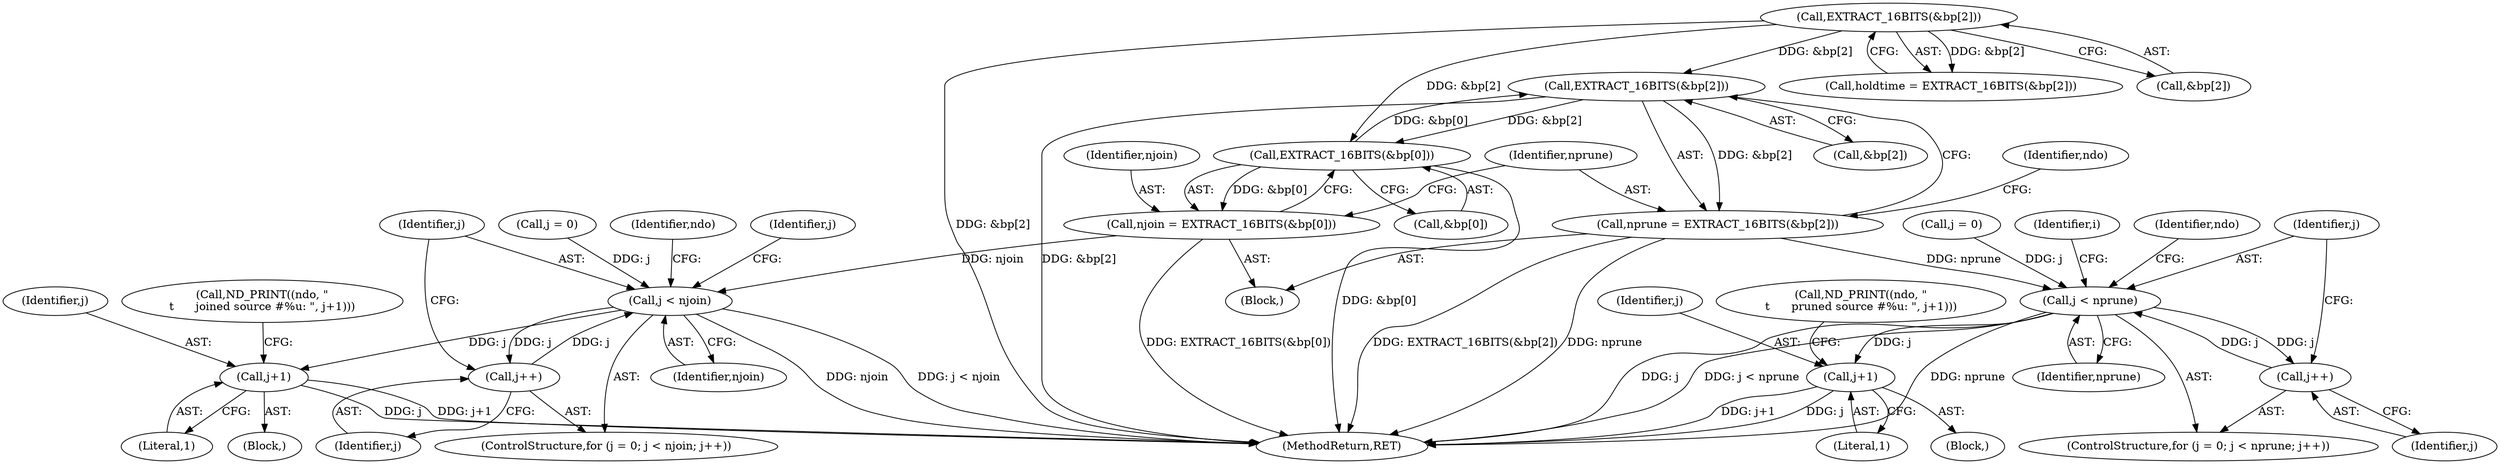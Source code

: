 digraph "0_tcpdump_5dc1860d8267b1e0cb78c9ffa2a40bea2fdb3ddc_4@array" {
"1000899" [label="(Call,EXTRACT_16BITS(&bp[2]))"];
"1000892" [label="(Call,EXTRACT_16BITS(&bp[0]))"];
"1000899" [label="(Call,EXTRACT_16BITS(&bp[2]))"];
"1000803" [label="(Call,EXTRACT_16BITS(&bp[2]))"];
"1000890" [label="(Call,njoin = EXTRACT_16BITS(&bp[0]))"];
"1000922" [label="(Call,j < njoin)"];
"1000925" [label="(Call,j++)"];
"1000933" [label="(Call,j+1)"];
"1000897" [label="(Call,nprune = EXTRACT_16BITS(&bp[2]))"];
"1000959" [label="(Call,j < nprune)"];
"1000962" [label="(Call,j++)"];
"1000970" [label="(Call,j+1)"];
"1000960" [label="(Identifier,j)"];
"1000897" [label="(Call,nprune = EXTRACT_16BITS(&bp[2]))"];
"1000918" [label="(ControlStructure,for (j = 0; j < njoin; j++))"];
"1000935" [label="(Literal,1)"];
"1000931" [label="(Block,)"];
"1000934" [label="(Identifier,j)"];
"1000852" [label="(Identifier,i)"];
"1000928" [label="(Call,ND_PRINT((ndo, \"\n\t      joined source #%u: \", j+1)))"];
"1000925" [label="(Call,j++)"];
"1000891" [label="(Identifier,njoin)"];
"1000803" [label="(Call,EXTRACT_16BITS(&bp[2]))"];
"1000801" [label="(Call,holdtime = EXTRACT_16BITS(&bp[2]))"];
"1000898" [label="(Identifier,nprune)"];
"1000967" [label="(Identifier,ndo)"];
"1000900" [label="(Call,&bp[2])"];
"1000930" [label="(Identifier,ndo)"];
"1000924" [label="(Identifier,njoin)"];
"1000956" [label="(Call,j = 0)"];
"1000804" [label="(Call,&bp[2])"];
"1000972" [label="(Literal,1)"];
"1000926" [label="(Identifier,j)"];
"1000955" [label="(ControlStructure,for (j = 0; j < nprune; j++))"];
"1000959" [label="(Call,j < nprune)"];
"1000890" [label="(Call,njoin = EXTRACT_16BITS(&bp[0]))"];
"1000853" [label="(Block,)"];
"1000892" [label="(Call,EXTRACT_16BITS(&bp[0]))"];
"1000962" [label="(Call,j++)"];
"1000906" [label="(Identifier,ndo)"];
"1000893" [label="(Call,&bp[0])"];
"1000970" [label="(Call,j+1)"];
"1000961" [label="(Identifier,nprune)"];
"1000968" [label="(Block,)"];
"1000971" [label="(Identifier,j)"];
"1000957" [label="(Identifier,j)"];
"1000933" [label="(Call,j+1)"];
"1000899" [label="(Call,EXTRACT_16BITS(&bp[2]))"];
"1000922" [label="(Call,j < njoin)"];
"1000923" [label="(Identifier,j)"];
"1001575" [label="(MethodReturn,RET)"];
"1000965" [label="(Call,ND_PRINT((ndo, \"\n\t      pruned source #%u: \", j+1)))"];
"1000963" [label="(Identifier,j)"];
"1000919" [label="(Call,j = 0)"];
"1000899" -> "1000897"  [label="AST: "];
"1000899" -> "1000900"  [label="CFG: "];
"1000900" -> "1000899"  [label="AST: "];
"1000897" -> "1000899"  [label="CFG: "];
"1000899" -> "1001575"  [label="DDG: &bp[2]"];
"1000899" -> "1000892"  [label="DDG: &bp[2]"];
"1000899" -> "1000897"  [label="DDG: &bp[2]"];
"1000892" -> "1000899"  [label="DDG: &bp[0]"];
"1000803" -> "1000899"  [label="DDG: &bp[2]"];
"1000892" -> "1000890"  [label="AST: "];
"1000892" -> "1000893"  [label="CFG: "];
"1000893" -> "1000892"  [label="AST: "];
"1000890" -> "1000892"  [label="CFG: "];
"1000892" -> "1001575"  [label="DDG: &bp[0]"];
"1000892" -> "1000890"  [label="DDG: &bp[0]"];
"1000803" -> "1000892"  [label="DDG: &bp[2]"];
"1000803" -> "1000801"  [label="AST: "];
"1000803" -> "1000804"  [label="CFG: "];
"1000804" -> "1000803"  [label="AST: "];
"1000801" -> "1000803"  [label="CFG: "];
"1000803" -> "1001575"  [label="DDG: &bp[2]"];
"1000803" -> "1000801"  [label="DDG: &bp[2]"];
"1000890" -> "1000853"  [label="AST: "];
"1000891" -> "1000890"  [label="AST: "];
"1000898" -> "1000890"  [label="CFG: "];
"1000890" -> "1001575"  [label="DDG: EXTRACT_16BITS(&bp[0])"];
"1000890" -> "1000922"  [label="DDG: njoin"];
"1000922" -> "1000918"  [label="AST: "];
"1000922" -> "1000924"  [label="CFG: "];
"1000923" -> "1000922"  [label="AST: "];
"1000924" -> "1000922"  [label="AST: "];
"1000930" -> "1000922"  [label="CFG: "];
"1000957" -> "1000922"  [label="CFG: "];
"1000922" -> "1001575"  [label="DDG: njoin"];
"1000922" -> "1001575"  [label="DDG: j < njoin"];
"1000919" -> "1000922"  [label="DDG: j"];
"1000925" -> "1000922"  [label="DDG: j"];
"1000922" -> "1000925"  [label="DDG: j"];
"1000922" -> "1000933"  [label="DDG: j"];
"1000925" -> "1000918"  [label="AST: "];
"1000925" -> "1000926"  [label="CFG: "];
"1000926" -> "1000925"  [label="AST: "];
"1000923" -> "1000925"  [label="CFG: "];
"1000933" -> "1000931"  [label="AST: "];
"1000933" -> "1000935"  [label="CFG: "];
"1000934" -> "1000933"  [label="AST: "];
"1000935" -> "1000933"  [label="AST: "];
"1000928" -> "1000933"  [label="CFG: "];
"1000933" -> "1001575"  [label="DDG: j"];
"1000933" -> "1001575"  [label="DDG: j+1"];
"1000897" -> "1000853"  [label="AST: "];
"1000898" -> "1000897"  [label="AST: "];
"1000906" -> "1000897"  [label="CFG: "];
"1000897" -> "1001575"  [label="DDG: EXTRACT_16BITS(&bp[2])"];
"1000897" -> "1001575"  [label="DDG: nprune"];
"1000897" -> "1000959"  [label="DDG: nprune"];
"1000959" -> "1000955"  [label="AST: "];
"1000959" -> "1000961"  [label="CFG: "];
"1000960" -> "1000959"  [label="AST: "];
"1000961" -> "1000959"  [label="AST: "];
"1000967" -> "1000959"  [label="CFG: "];
"1000852" -> "1000959"  [label="CFG: "];
"1000959" -> "1001575"  [label="DDG: nprune"];
"1000959" -> "1001575"  [label="DDG: j"];
"1000959" -> "1001575"  [label="DDG: j < nprune"];
"1000956" -> "1000959"  [label="DDG: j"];
"1000962" -> "1000959"  [label="DDG: j"];
"1000959" -> "1000962"  [label="DDG: j"];
"1000959" -> "1000970"  [label="DDG: j"];
"1000962" -> "1000955"  [label="AST: "];
"1000962" -> "1000963"  [label="CFG: "];
"1000963" -> "1000962"  [label="AST: "];
"1000960" -> "1000962"  [label="CFG: "];
"1000970" -> "1000968"  [label="AST: "];
"1000970" -> "1000972"  [label="CFG: "];
"1000971" -> "1000970"  [label="AST: "];
"1000972" -> "1000970"  [label="AST: "];
"1000965" -> "1000970"  [label="CFG: "];
"1000970" -> "1001575"  [label="DDG: j"];
"1000970" -> "1001575"  [label="DDG: j+1"];
}
